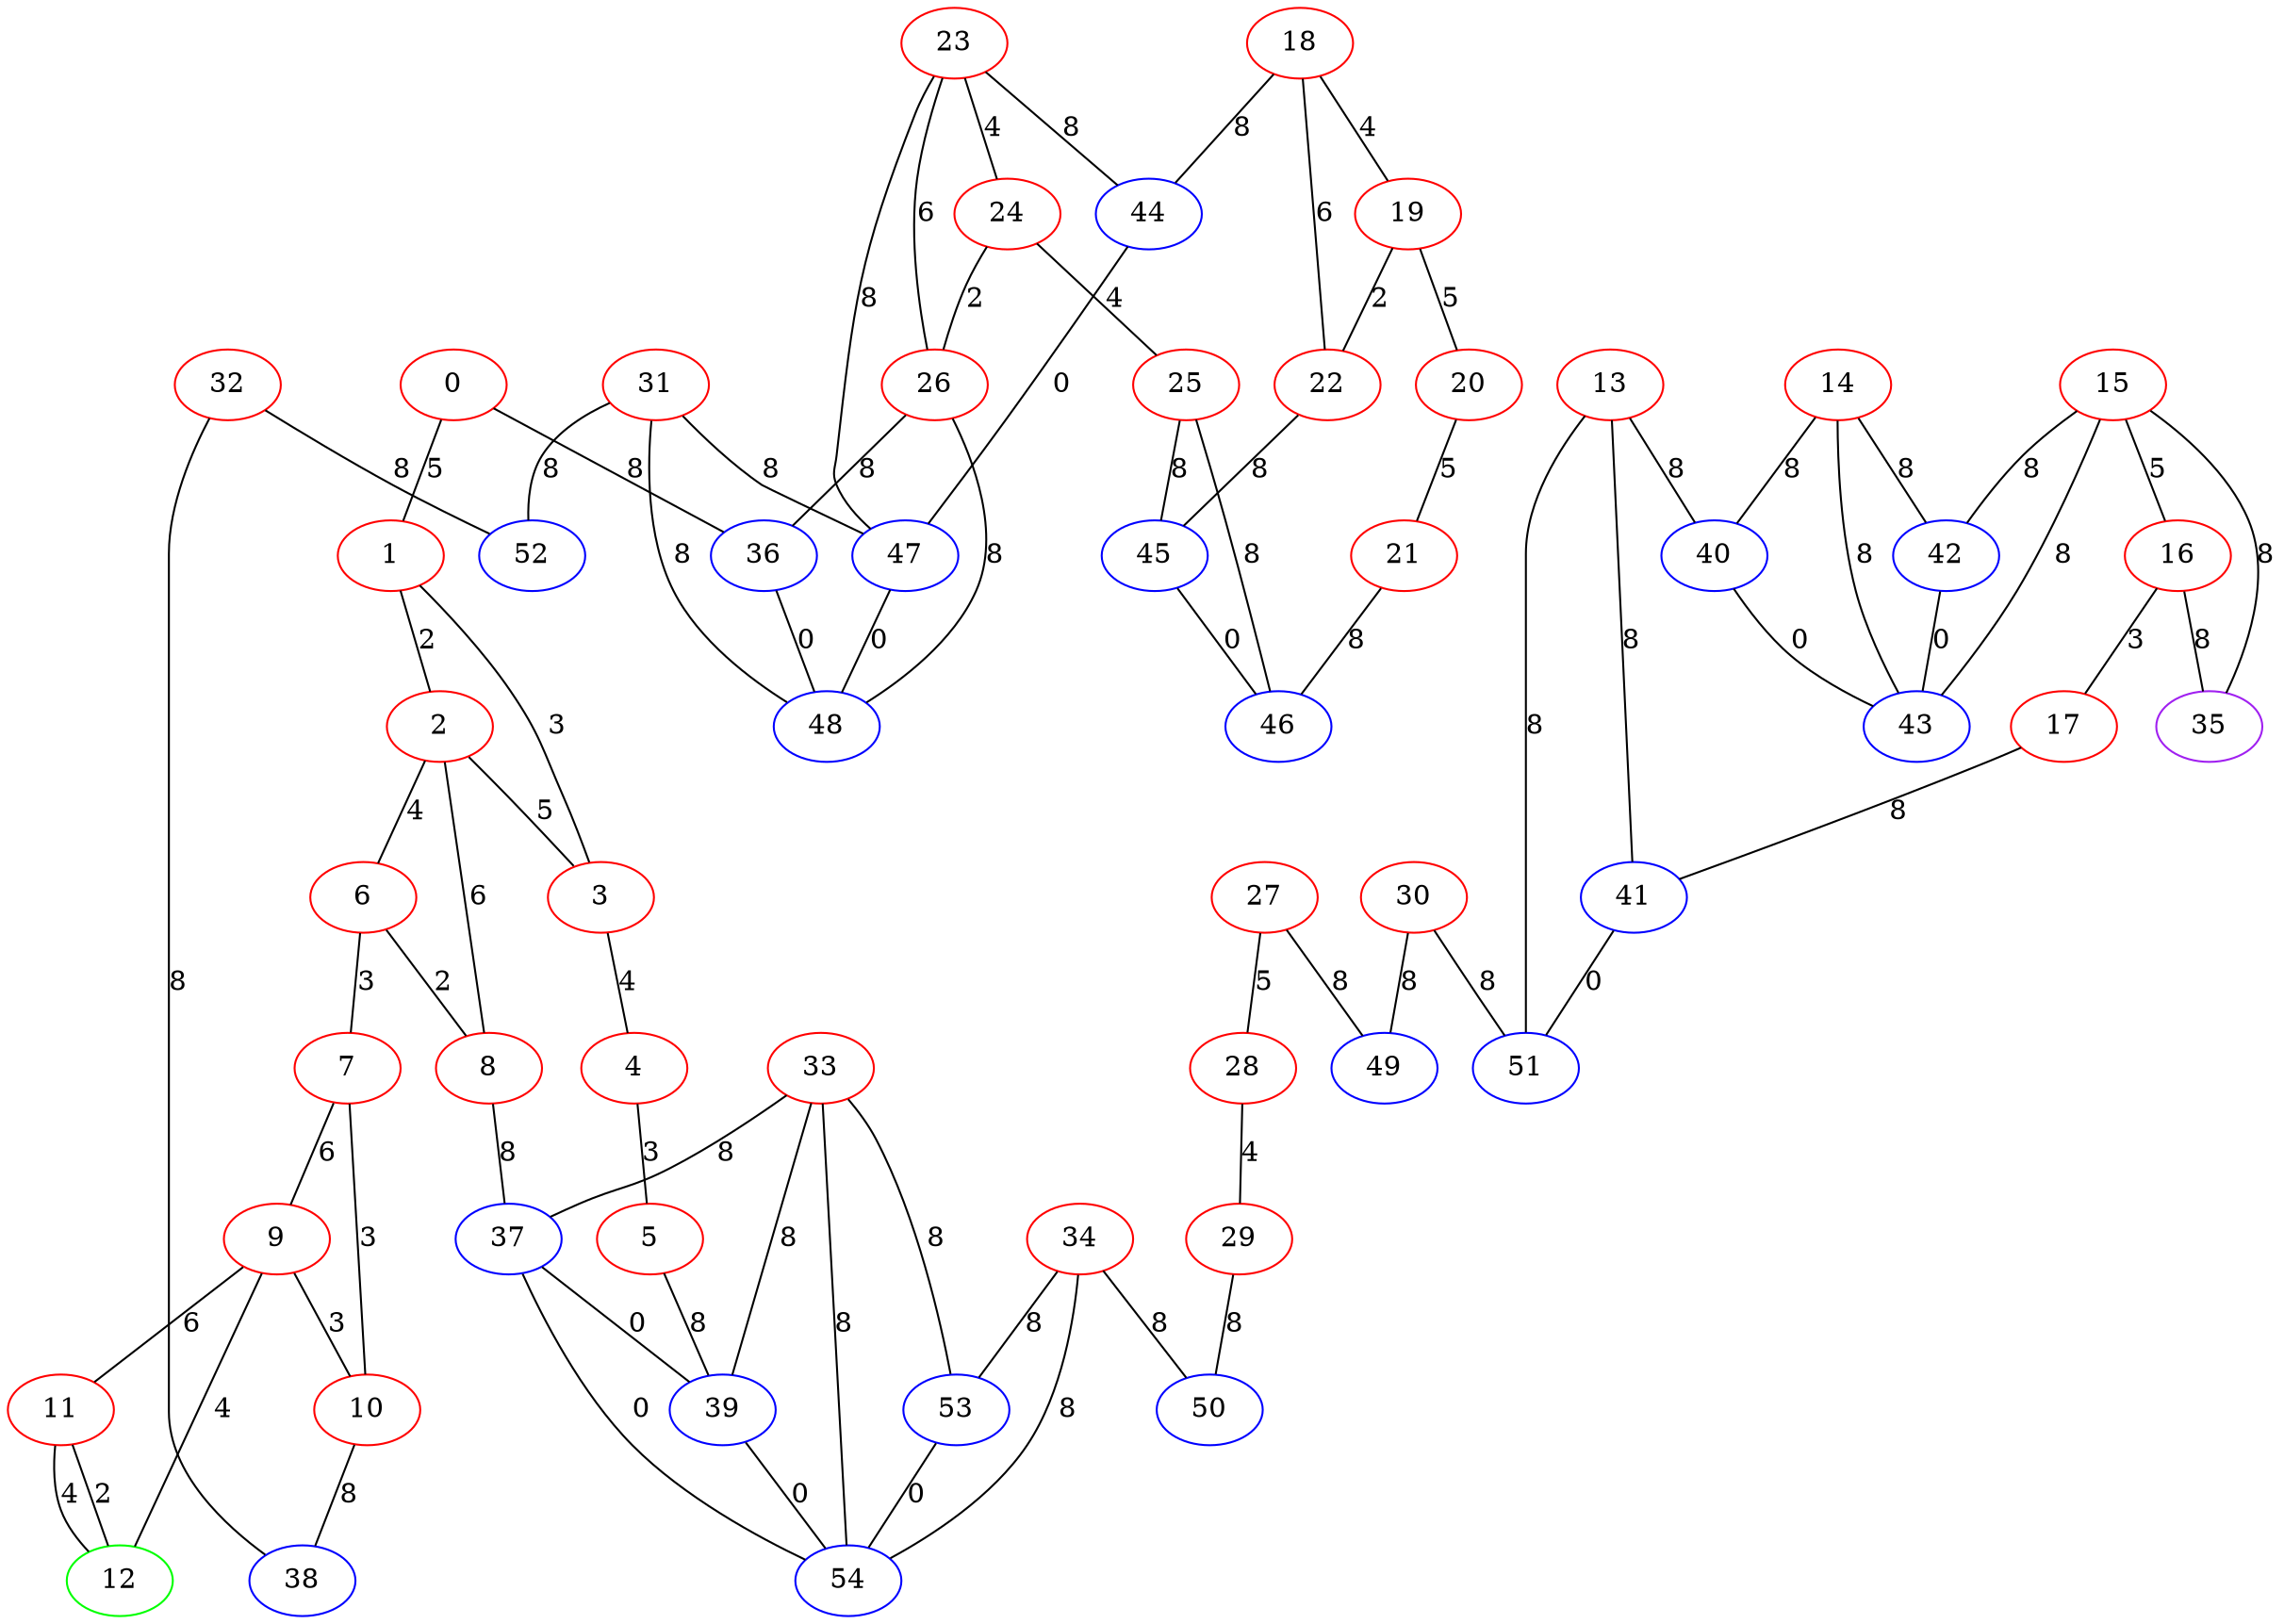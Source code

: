 graph "" {
0 [color=red, weight=1];
1 [color=red, weight=1];
2 [color=red, weight=1];
3 [color=red, weight=1];
4 [color=red, weight=1];
5 [color=red, weight=1];
6 [color=red, weight=1];
7 [color=red, weight=1];
8 [color=red, weight=1];
9 [color=red, weight=1];
10 [color=red, weight=1];
11 [color=red, weight=1];
12 [color=green, weight=2];
13 [color=red, weight=1];
14 [color=red, weight=1];
15 [color=red, weight=1];
16 [color=red, weight=1];
17 [color=red, weight=1];
18 [color=red, weight=1];
19 [color=red, weight=1];
20 [color=red, weight=1];
21 [color=red, weight=1];
22 [color=red, weight=1];
23 [color=red, weight=1];
24 [color=red, weight=1];
25 [color=red, weight=1];
26 [color=red, weight=1];
27 [color=red, weight=1];
28 [color=red, weight=1];
29 [color=red, weight=1];
30 [color=red, weight=1];
31 [color=red, weight=1];
32 [color=red, weight=1];
33 [color=red, weight=1];
34 [color=red, weight=1];
35 [color=purple, weight=4];
36 [color=blue, weight=3];
37 [color=blue, weight=3];
38 [color=blue, weight=3];
39 [color=blue, weight=3];
40 [color=blue, weight=3];
41 [color=blue, weight=3];
42 [color=blue, weight=3];
43 [color=blue, weight=3];
44 [color=blue, weight=3];
45 [color=blue, weight=3];
46 [color=blue, weight=3];
47 [color=blue, weight=3];
48 [color=blue, weight=3];
49 [color=blue, weight=3];
50 [color=blue, weight=3];
51 [color=blue, weight=3];
52 [color=blue, weight=3];
53 [color=blue, weight=3];
54 [color=blue, weight=3];
0 -- 1  [key=0, label=5];
0 -- 36  [key=0, label=8];
1 -- 2  [key=0, label=2];
1 -- 3  [key=0, label=3];
2 -- 8  [key=0, label=6];
2 -- 3  [key=0, label=5];
2 -- 6  [key=0, label=4];
3 -- 4  [key=0, label=4];
4 -- 5  [key=0, label=3];
5 -- 39  [key=0, label=8];
6 -- 8  [key=0, label=2];
6 -- 7  [key=0, label=3];
7 -- 9  [key=0, label=6];
7 -- 10  [key=0, label=3];
8 -- 37  [key=0, label=8];
9 -- 10  [key=0, label=3];
9 -- 11  [key=0, label=6];
9 -- 12  [key=0, label=4];
10 -- 38  [key=0, label=8];
11 -- 12  [key=0, label=2];
11 -- 12  [key=1, label=4];
13 -- 40  [key=0, label=8];
13 -- 41  [key=0, label=8];
13 -- 51  [key=0, label=8];
14 -- 40  [key=0, label=8];
14 -- 42  [key=0, label=8];
14 -- 43  [key=0, label=8];
15 -- 16  [key=0, label=5];
15 -- 43  [key=0, label=8];
15 -- 42  [key=0, label=8];
15 -- 35  [key=0, label=8];
16 -- 17  [key=0, label=3];
16 -- 35  [key=0, label=8];
17 -- 41  [key=0, label=8];
18 -- 19  [key=0, label=4];
18 -- 44  [key=0, label=8];
18 -- 22  [key=0, label=6];
19 -- 20  [key=0, label=5];
19 -- 22  [key=0, label=2];
20 -- 21  [key=0, label=5];
21 -- 46  [key=0, label=8];
22 -- 45  [key=0, label=8];
23 -- 24  [key=0, label=4];
23 -- 26  [key=0, label=6];
23 -- 44  [key=0, label=8];
23 -- 47  [key=0, label=8];
24 -- 25  [key=0, label=4];
24 -- 26  [key=0, label=2];
25 -- 45  [key=0, label=8];
25 -- 46  [key=0, label=8];
26 -- 48  [key=0, label=8];
26 -- 36  [key=0, label=8];
27 -- 49  [key=0, label=8];
27 -- 28  [key=0, label=5];
28 -- 29  [key=0, label=4];
29 -- 50  [key=0, label=8];
30 -- 49  [key=0, label=8];
30 -- 51  [key=0, label=8];
31 -- 48  [key=0, label=8];
31 -- 52  [key=0, label=8];
31 -- 47  [key=0, label=8];
32 -- 52  [key=0, label=8];
32 -- 38  [key=0, label=8];
33 -- 53  [key=0, label=8];
33 -- 37  [key=0, label=8];
33 -- 54  [key=0, label=8];
33 -- 39  [key=0, label=8];
34 -- 50  [key=0, label=8];
34 -- 53  [key=0, label=8];
34 -- 54  [key=0, label=8];
36 -- 48  [key=0, label=0];
37 -- 54  [key=0, label=0];
37 -- 39  [key=0, label=0];
39 -- 54  [key=0, label=0];
40 -- 43  [key=0, label=0];
41 -- 51  [key=0, label=0];
42 -- 43  [key=0, label=0];
44 -- 47  [key=0, label=0];
45 -- 46  [key=0, label=0];
47 -- 48  [key=0, label=0];
53 -- 54  [key=0, label=0];
}
